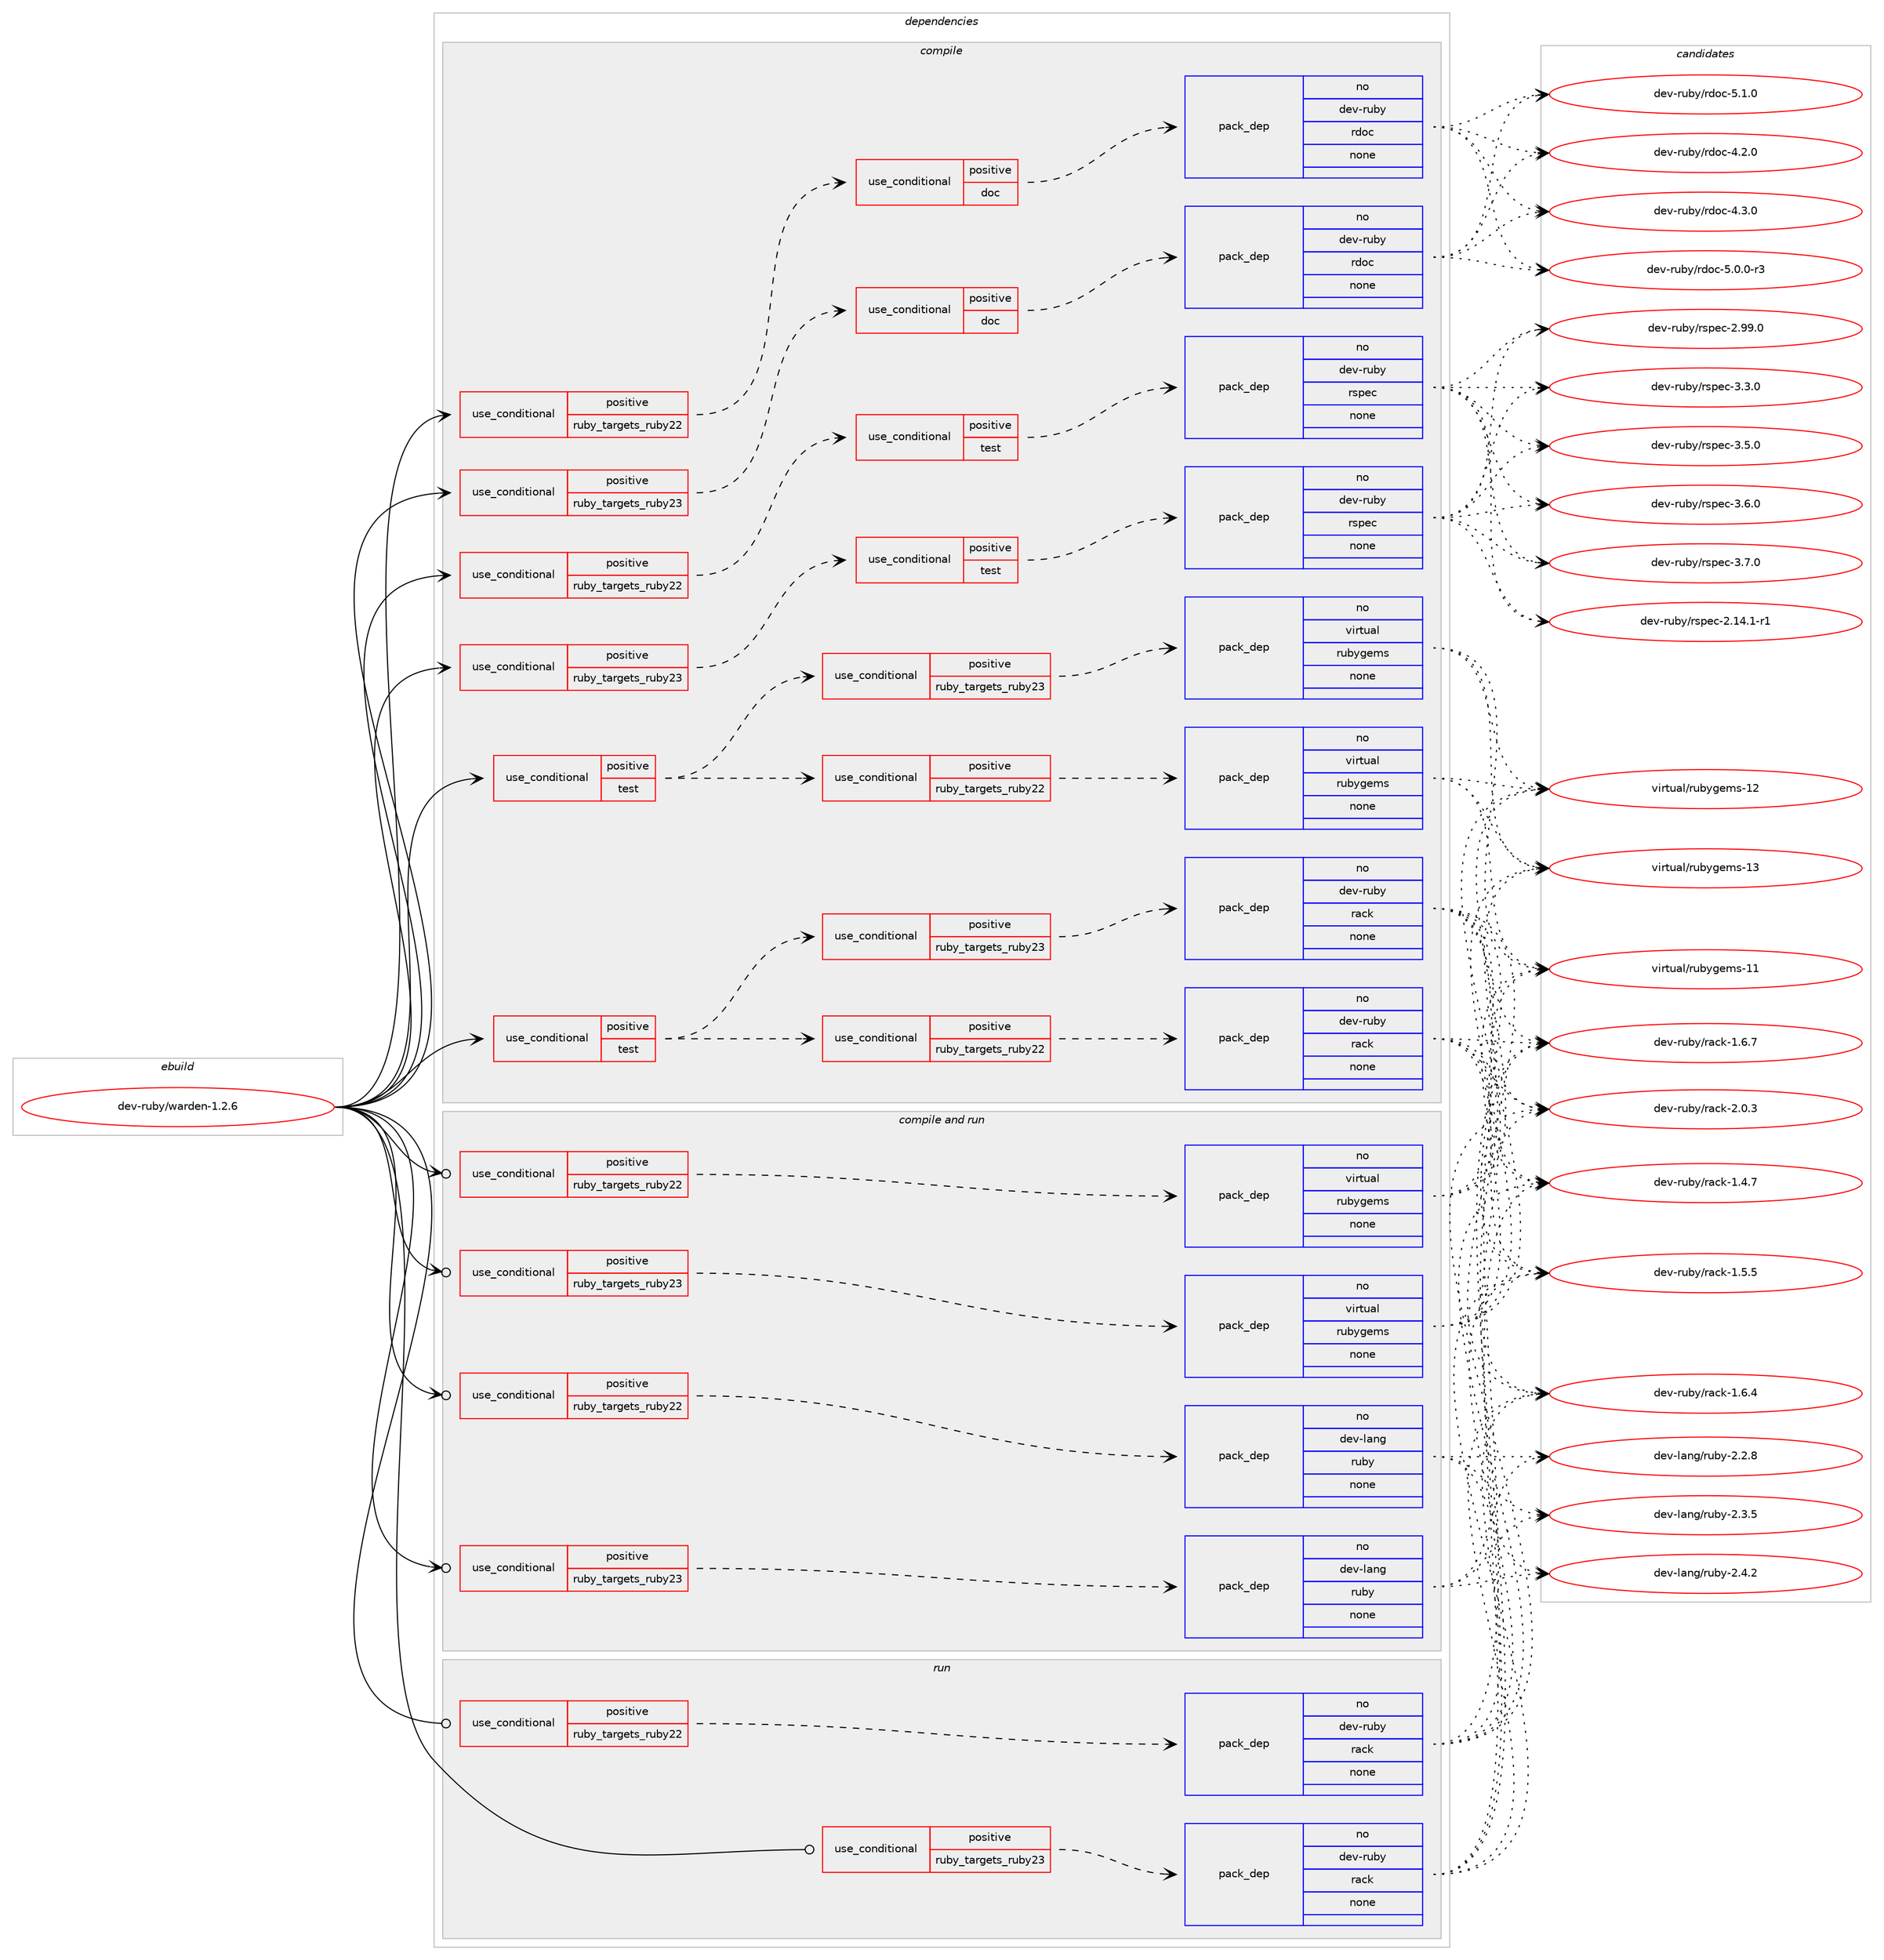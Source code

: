 digraph prolog {

# *************
# Graph options
# *************

newrank=true;
concentrate=true;
compound=true;
graph [rankdir=LR,fontname=Helvetica,fontsize=10,ranksep=1.5];#, ranksep=2.5, nodesep=0.2];
edge  [arrowhead=vee];
node  [fontname=Helvetica,fontsize=10];

# **********
# The ebuild
# **********

subgraph cluster_leftcol {
color=gray;
rank=same;
label=<<i>ebuild</i>>;
id [label="dev-ruby/warden-1.2.6", color=red, width=4, href="../dev-ruby/warden-1.2.6.svg"];
}

# ****************
# The dependencies
# ****************

subgraph cluster_midcol {
color=gray;
label=<<i>dependencies</i>>;
subgraph cluster_compile {
fillcolor="#eeeeee";
style=filled;
label=<<i>compile</i>>;
subgraph cond76199 {
dependency277049 [label=<<TABLE BORDER="0" CELLBORDER="1" CELLSPACING="0" CELLPADDING="4"><TR><TD ROWSPAN="3" CELLPADDING="10">use_conditional</TD></TR><TR><TD>positive</TD></TR><TR><TD>ruby_targets_ruby22</TD></TR></TABLE>>, shape=none, color=red];
subgraph cond76200 {
dependency277050 [label=<<TABLE BORDER="0" CELLBORDER="1" CELLSPACING="0" CELLPADDING="4"><TR><TD ROWSPAN="3" CELLPADDING="10">use_conditional</TD></TR><TR><TD>positive</TD></TR><TR><TD>doc</TD></TR></TABLE>>, shape=none, color=red];
subgraph pack196734 {
dependency277051 [label=<<TABLE BORDER="0" CELLBORDER="1" CELLSPACING="0" CELLPADDING="4" WIDTH="220"><TR><TD ROWSPAN="6" CELLPADDING="30">pack_dep</TD></TR><TR><TD WIDTH="110">no</TD></TR><TR><TD>dev-ruby</TD></TR><TR><TD>rdoc</TD></TR><TR><TD>none</TD></TR><TR><TD></TD></TR></TABLE>>, shape=none, color=blue];
}
dependency277050:e -> dependency277051:w [weight=20,style="dashed",arrowhead="vee"];
}
dependency277049:e -> dependency277050:w [weight=20,style="dashed",arrowhead="vee"];
}
id:e -> dependency277049:w [weight=20,style="solid",arrowhead="vee"];
subgraph cond76201 {
dependency277052 [label=<<TABLE BORDER="0" CELLBORDER="1" CELLSPACING="0" CELLPADDING="4"><TR><TD ROWSPAN="3" CELLPADDING="10">use_conditional</TD></TR><TR><TD>positive</TD></TR><TR><TD>ruby_targets_ruby22</TD></TR></TABLE>>, shape=none, color=red];
subgraph cond76202 {
dependency277053 [label=<<TABLE BORDER="0" CELLBORDER="1" CELLSPACING="0" CELLPADDING="4"><TR><TD ROWSPAN="3" CELLPADDING="10">use_conditional</TD></TR><TR><TD>positive</TD></TR><TR><TD>test</TD></TR></TABLE>>, shape=none, color=red];
subgraph pack196735 {
dependency277054 [label=<<TABLE BORDER="0" CELLBORDER="1" CELLSPACING="0" CELLPADDING="4" WIDTH="220"><TR><TD ROWSPAN="6" CELLPADDING="30">pack_dep</TD></TR><TR><TD WIDTH="110">no</TD></TR><TR><TD>dev-ruby</TD></TR><TR><TD>rspec</TD></TR><TR><TD>none</TD></TR><TR><TD></TD></TR></TABLE>>, shape=none, color=blue];
}
dependency277053:e -> dependency277054:w [weight=20,style="dashed",arrowhead="vee"];
}
dependency277052:e -> dependency277053:w [weight=20,style="dashed",arrowhead="vee"];
}
id:e -> dependency277052:w [weight=20,style="solid",arrowhead="vee"];
subgraph cond76203 {
dependency277055 [label=<<TABLE BORDER="0" CELLBORDER="1" CELLSPACING="0" CELLPADDING="4"><TR><TD ROWSPAN="3" CELLPADDING="10">use_conditional</TD></TR><TR><TD>positive</TD></TR><TR><TD>ruby_targets_ruby23</TD></TR></TABLE>>, shape=none, color=red];
subgraph cond76204 {
dependency277056 [label=<<TABLE BORDER="0" CELLBORDER="1" CELLSPACING="0" CELLPADDING="4"><TR><TD ROWSPAN="3" CELLPADDING="10">use_conditional</TD></TR><TR><TD>positive</TD></TR><TR><TD>doc</TD></TR></TABLE>>, shape=none, color=red];
subgraph pack196736 {
dependency277057 [label=<<TABLE BORDER="0" CELLBORDER="1" CELLSPACING="0" CELLPADDING="4" WIDTH="220"><TR><TD ROWSPAN="6" CELLPADDING="30">pack_dep</TD></TR><TR><TD WIDTH="110">no</TD></TR><TR><TD>dev-ruby</TD></TR><TR><TD>rdoc</TD></TR><TR><TD>none</TD></TR><TR><TD></TD></TR></TABLE>>, shape=none, color=blue];
}
dependency277056:e -> dependency277057:w [weight=20,style="dashed",arrowhead="vee"];
}
dependency277055:e -> dependency277056:w [weight=20,style="dashed",arrowhead="vee"];
}
id:e -> dependency277055:w [weight=20,style="solid",arrowhead="vee"];
subgraph cond76205 {
dependency277058 [label=<<TABLE BORDER="0" CELLBORDER="1" CELLSPACING="0" CELLPADDING="4"><TR><TD ROWSPAN="3" CELLPADDING="10">use_conditional</TD></TR><TR><TD>positive</TD></TR><TR><TD>ruby_targets_ruby23</TD></TR></TABLE>>, shape=none, color=red];
subgraph cond76206 {
dependency277059 [label=<<TABLE BORDER="0" CELLBORDER="1" CELLSPACING="0" CELLPADDING="4"><TR><TD ROWSPAN="3" CELLPADDING="10">use_conditional</TD></TR><TR><TD>positive</TD></TR><TR><TD>test</TD></TR></TABLE>>, shape=none, color=red];
subgraph pack196737 {
dependency277060 [label=<<TABLE BORDER="0" CELLBORDER="1" CELLSPACING="0" CELLPADDING="4" WIDTH="220"><TR><TD ROWSPAN="6" CELLPADDING="30">pack_dep</TD></TR><TR><TD WIDTH="110">no</TD></TR><TR><TD>dev-ruby</TD></TR><TR><TD>rspec</TD></TR><TR><TD>none</TD></TR><TR><TD></TD></TR></TABLE>>, shape=none, color=blue];
}
dependency277059:e -> dependency277060:w [weight=20,style="dashed",arrowhead="vee"];
}
dependency277058:e -> dependency277059:w [weight=20,style="dashed",arrowhead="vee"];
}
id:e -> dependency277058:w [weight=20,style="solid",arrowhead="vee"];
subgraph cond76207 {
dependency277061 [label=<<TABLE BORDER="0" CELLBORDER="1" CELLSPACING="0" CELLPADDING="4"><TR><TD ROWSPAN="3" CELLPADDING="10">use_conditional</TD></TR><TR><TD>positive</TD></TR><TR><TD>test</TD></TR></TABLE>>, shape=none, color=red];
subgraph cond76208 {
dependency277062 [label=<<TABLE BORDER="0" CELLBORDER="1" CELLSPACING="0" CELLPADDING="4"><TR><TD ROWSPAN="3" CELLPADDING="10">use_conditional</TD></TR><TR><TD>positive</TD></TR><TR><TD>ruby_targets_ruby22</TD></TR></TABLE>>, shape=none, color=red];
subgraph pack196738 {
dependency277063 [label=<<TABLE BORDER="0" CELLBORDER="1" CELLSPACING="0" CELLPADDING="4" WIDTH="220"><TR><TD ROWSPAN="6" CELLPADDING="30">pack_dep</TD></TR><TR><TD WIDTH="110">no</TD></TR><TR><TD>dev-ruby</TD></TR><TR><TD>rack</TD></TR><TR><TD>none</TD></TR><TR><TD></TD></TR></TABLE>>, shape=none, color=blue];
}
dependency277062:e -> dependency277063:w [weight=20,style="dashed",arrowhead="vee"];
}
dependency277061:e -> dependency277062:w [weight=20,style="dashed",arrowhead="vee"];
subgraph cond76209 {
dependency277064 [label=<<TABLE BORDER="0" CELLBORDER="1" CELLSPACING="0" CELLPADDING="4"><TR><TD ROWSPAN="3" CELLPADDING="10">use_conditional</TD></TR><TR><TD>positive</TD></TR><TR><TD>ruby_targets_ruby23</TD></TR></TABLE>>, shape=none, color=red];
subgraph pack196739 {
dependency277065 [label=<<TABLE BORDER="0" CELLBORDER="1" CELLSPACING="0" CELLPADDING="4" WIDTH="220"><TR><TD ROWSPAN="6" CELLPADDING="30">pack_dep</TD></TR><TR><TD WIDTH="110">no</TD></TR><TR><TD>dev-ruby</TD></TR><TR><TD>rack</TD></TR><TR><TD>none</TD></TR><TR><TD></TD></TR></TABLE>>, shape=none, color=blue];
}
dependency277064:e -> dependency277065:w [weight=20,style="dashed",arrowhead="vee"];
}
dependency277061:e -> dependency277064:w [weight=20,style="dashed",arrowhead="vee"];
}
id:e -> dependency277061:w [weight=20,style="solid",arrowhead="vee"];
subgraph cond76210 {
dependency277066 [label=<<TABLE BORDER="0" CELLBORDER="1" CELLSPACING="0" CELLPADDING="4"><TR><TD ROWSPAN="3" CELLPADDING="10">use_conditional</TD></TR><TR><TD>positive</TD></TR><TR><TD>test</TD></TR></TABLE>>, shape=none, color=red];
subgraph cond76211 {
dependency277067 [label=<<TABLE BORDER="0" CELLBORDER="1" CELLSPACING="0" CELLPADDING="4"><TR><TD ROWSPAN="3" CELLPADDING="10">use_conditional</TD></TR><TR><TD>positive</TD></TR><TR><TD>ruby_targets_ruby22</TD></TR></TABLE>>, shape=none, color=red];
subgraph pack196740 {
dependency277068 [label=<<TABLE BORDER="0" CELLBORDER="1" CELLSPACING="0" CELLPADDING="4" WIDTH="220"><TR><TD ROWSPAN="6" CELLPADDING="30">pack_dep</TD></TR><TR><TD WIDTH="110">no</TD></TR><TR><TD>virtual</TD></TR><TR><TD>rubygems</TD></TR><TR><TD>none</TD></TR><TR><TD></TD></TR></TABLE>>, shape=none, color=blue];
}
dependency277067:e -> dependency277068:w [weight=20,style="dashed",arrowhead="vee"];
}
dependency277066:e -> dependency277067:w [weight=20,style="dashed",arrowhead="vee"];
subgraph cond76212 {
dependency277069 [label=<<TABLE BORDER="0" CELLBORDER="1" CELLSPACING="0" CELLPADDING="4"><TR><TD ROWSPAN="3" CELLPADDING="10">use_conditional</TD></TR><TR><TD>positive</TD></TR><TR><TD>ruby_targets_ruby23</TD></TR></TABLE>>, shape=none, color=red];
subgraph pack196741 {
dependency277070 [label=<<TABLE BORDER="0" CELLBORDER="1" CELLSPACING="0" CELLPADDING="4" WIDTH="220"><TR><TD ROWSPAN="6" CELLPADDING="30">pack_dep</TD></TR><TR><TD WIDTH="110">no</TD></TR><TR><TD>virtual</TD></TR><TR><TD>rubygems</TD></TR><TR><TD>none</TD></TR><TR><TD></TD></TR></TABLE>>, shape=none, color=blue];
}
dependency277069:e -> dependency277070:w [weight=20,style="dashed",arrowhead="vee"];
}
dependency277066:e -> dependency277069:w [weight=20,style="dashed",arrowhead="vee"];
}
id:e -> dependency277066:w [weight=20,style="solid",arrowhead="vee"];
}
subgraph cluster_compileandrun {
fillcolor="#eeeeee";
style=filled;
label=<<i>compile and run</i>>;
subgraph cond76213 {
dependency277071 [label=<<TABLE BORDER="0" CELLBORDER="1" CELLSPACING="0" CELLPADDING="4"><TR><TD ROWSPAN="3" CELLPADDING="10">use_conditional</TD></TR><TR><TD>positive</TD></TR><TR><TD>ruby_targets_ruby22</TD></TR></TABLE>>, shape=none, color=red];
subgraph pack196742 {
dependency277072 [label=<<TABLE BORDER="0" CELLBORDER="1" CELLSPACING="0" CELLPADDING="4" WIDTH="220"><TR><TD ROWSPAN="6" CELLPADDING="30">pack_dep</TD></TR><TR><TD WIDTH="110">no</TD></TR><TR><TD>dev-lang</TD></TR><TR><TD>ruby</TD></TR><TR><TD>none</TD></TR><TR><TD></TD></TR></TABLE>>, shape=none, color=blue];
}
dependency277071:e -> dependency277072:w [weight=20,style="dashed",arrowhead="vee"];
}
id:e -> dependency277071:w [weight=20,style="solid",arrowhead="odotvee"];
subgraph cond76214 {
dependency277073 [label=<<TABLE BORDER="0" CELLBORDER="1" CELLSPACING="0" CELLPADDING="4"><TR><TD ROWSPAN="3" CELLPADDING="10">use_conditional</TD></TR><TR><TD>positive</TD></TR><TR><TD>ruby_targets_ruby22</TD></TR></TABLE>>, shape=none, color=red];
subgraph pack196743 {
dependency277074 [label=<<TABLE BORDER="0" CELLBORDER="1" CELLSPACING="0" CELLPADDING="4" WIDTH="220"><TR><TD ROWSPAN="6" CELLPADDING="30">pack_dep</TD></TR><TR><TD WIDTH="110">no</TD></TR><TR><TD>virtual</TD></TR><TR><TD>rubygems</TD></TR><TR><TD>none</TD></TR><TR><TD></TD></TR></TABLE>>, shape=none, color=blue];
}
dependency277073:e -> dependency277074:w [weight=20,style="dashed",arrowhead="vee"];
}
id:e -> dependency277073:w [weight=20,style="solid",arrowhead="odotvee"];
subgraph cond76215 {
dependency277075 [label=<<TABLE BORDER="0" CELLBORDER="1" CELLSPACING="0" CELLPADDING="4"><TR><TD ROWSPAN="3" CELLPADDING="10">use_conditional</TD></TR><TR><TD>positive</TD></TR><TR><TD>ruby_targets_ruby23</TD></TR></TABLE>>, shape=none, color=red];
subgraph pack196744 {
dependency277076 [label=<<TABLE BORDER="0" CELLBORDER="1" CELLSPACING="0" CELLPADDING="4" WIDTH="220"><TR><TD ROWSPAN="6" CELLPADDING="30">pack_dep</TD></TR><TR><TD WIDTH="110">no</TD></TR><TR><TD>dev-lang</TD></TR><TR><TD>ruby</TD></TR><TR><TD>none</TD></TR><TR><TD></TD></TR></TABLE>>, shape=none, color=blue];
}
dependency277075:e -> dependency277076:w [weight=20,style="dashed",arrowhead="vee"];
}
id:e -> dependency277075:w [weight=20,style="solid",arrowhead="odotvee"];
subgraph cond76216 {
dependency277077 [label=<<TABLE BORDER="0" CELLBORDER="1" CELLSPACING="0" CELLPADDING="4"><TR><TD ROWSPAN="3" CELLPADDING="10">use_conditional</TD></TR><TR><TD>positive</TD></TR><TR><TD>ruby_targets_ruby23</TD></TR></TABLE>>, shape=none, color=red];
subgraph pack196745 {
dependency277078 [label=<<TABLE BORDER="0" CELLBORDER="1" CELLSPACING="0" CELLPADDING="4" WIDTH="220"><TR><TD ROWSPAN="6" CELLPADDING="30">pack_dep</TD></TR><TR><TD WIDTH="110">no</TD></TR><TR><TD>virtual</TD></TR><TR><TD>rubygems</TD></TR><TR><TD>none</TD></TR><TR><TD></TD></TR></TABLE>>, shape=none, color=blue];
}
dependency277077:e -> dependency277078:w [weight=20,style="dashed",arrowhead="vee"];
}
id:e -> dependency277077:w [weight=20,style="solid",arrowhead="odotvee"];
}
subgraph cluster_run {
fillcolor="#eeeeee";
style=filled;
label=<<i>run</i>>;
subgraph cond76217 {
dependency277079 [label=<<TABLE BORDER="0" CELLBORDER="1" CELLSPACING="0" CELLPADDING="4"><TR><TD ROWSPAN="3" CELLPADDING="10">use_conditional</TD></TR><TR><TD>positive</TD></TR><TR><TD>ruby_targets_ruby22</TD></TR></TABLE>>, shape=none, color=red];
subgraph pack196746 {
dependency277080 [label=<<TABLE BORDER="0" CELLBORDER="1" CELLSPACING="0" CELLPADDING="4" WIDTH="220"><TR><TD ROWSPAN="6" CELLPADDING="30">pack_dep</TD></TR><TR><TD WIDTH="110">no</TD></TR><TR><TD>dev-ruby</TD></TR><TR><TD>rack</TD></TR><TR><TD>none</TD></TR><TR><TD></TD></TR></TABLE>>, shape=none, color=blue];
}
dependency277079:e -> dependency277080:w [weight=20,style="dashed",arrowhead="vee"];
}
id:e -> dependency277079:w [weight=20,style="solid",arrowhead="odot"];
subgraph cond76218 {
dependency277081 [label=<<TABLE BORDER="0" CELLBORDER="1" CELLSPACING="0" CELLPADDING="4"><TR><TD ROWSPAN="3" CELLPADDING="10">use_conditional</TD></TR><TR><TD>positive</TD></TR><TR><TD>ruby_targets_ruby23</TD></TR></TABLE>>, shape=none, color=red];
subgraph pack196747 {
dependency277082 [label=<<TABLE BORDER="0" CELLBORDER="1" CELLSPACING="0" CELLPADDING="4" WIDTH="220"><TR><TD ROWSPAN="6" CELLPADDING="30">pack_dep</TD></TR><TR><TD WIDTH="110">no</TD></TR><TR><TD>dev-ruby</TD></TR><TR><TD>rack</TD></TR><TR><TD>none</TD></TR><TR><TD></TD></TR></TABLE>>, shape=none, color=blue];
}
dependency277081:e -> dependency277082:w [weight=20,style="dashed",arrowhead="vee"];
}
id:e -> dependency277081:w [weight=20,style="solid",arrowhead="odot"];
}
}

# **************
# The candidates
# **************

subgraph cluster_choices {
rank=same;
color=gray;
label=<<i>candidates</i>>;

subgraph choice196734 {
color=black;
nodesep=1;
choice10010111845114117981214711410011199455246504648 [label="dev-ruby/rdoc-4.2.0", color=red, width=4,href="../dev-ruby/rdoc-4.2.0.svg"];
choice10010111845114117981214711410011199455246514648 [label="dev-ruby/rdoc-4.3.0", color=red, width=4,href="../dev-ruby/rdoc-4.3.0.svg"];
choice100101118451141179812147114100111994553464846484511451 [label="dev-ruby/rdoc-5.0.0-r3", color=red, width=4,href="../dev-ruby/rdoc-5.0.0-r3.svg"];
choice10010111845114117981214711410011199455346494648 [label="dev-ruby/rdoc-5.1.0", color=red, width=4,href="../dev-ruby/rdoc-5.1.0.svg"];
dependency277051:e -> choice10010111845114117981214711410011199455246504648:w [style=dotted,weight="100"];
dependency277051:e -> choice10010111845114117981214711410011199455246514648:w [style=dotted,weight="100"];
dependency277051:e -> choice100101118451141179812147114100111994553464846484511451:w [style=dotted,weight="100"];
dependency277051:e -> choice10010111845114117981214711410011199455346494648:w [style=dotted,weight="100"];
}
subgraph choice196735 {
color=black;
nodesep=1;
choice10010111845114117981214711411511210199455046495246494511449 [label="dev-ruby/rspec-2.14.1-r1", color=red, width=4,href="../dev-ruby/rspec-2.14.1-r1.svg"];
choice1001011184511411798121471141151121019945504657574648 [label="dev-ruby/rspec-2.99.0", color=red, width=4,href="../dev-ruby/rspec-2.99.0.svg"];
choice10010111845114117981214711411511210199455146514648 [label="dev-ruby/rspec-3.3.0", color=red, width=4,href="../dev-ruby/rspec-3.3.0.svg"];
choice10010111845114117981214711411511210199455146534648 [label="dev-ruby/rspec-3.5.0", color=red, width=4,href="../dev-ruby/rspec-3.5.0.svg"];
choice10010111845114117981214711411511210199455146544648 [label="dev-ruby/rspec-3.6.0", color=red, width=4,href="../dev-ruby/rspec-3.6.0.svg"];
choice10010111845114117981214711411511210199455146554648 [label="dev-ruby/rspec-3.7.0", color=red, width=4,href="../dev-ruby/rspec-3.7.0.svg"];
dependency277054:e -> choice10010111845114117981214711411511210199455046495246494511449:w [style=dotted,weight="100"];
dependency277054:e -> choice1001011184511411798121471141151121019945504657574648:w [style=dotted,weight="100"];
dependency277054:e -> choice10010111845114117981214711411511210199455146514648:w [style=dotted,weight="100"];
dependency277054:e -> choice10010111845114117981214711411511210199455146534648:w [style=dotted,weight="100"];
dependency277054:e -> choice10010111845114117981214711411511210199455146544648:w [style=dotted,weight="100"];
dependency277054:e -> choice10010111845114117981214711411511210199455146554648:w [style=dotted,weight="100"];
}
subgraph choice196736 {
color=black;
nodesep=1;
choice10010111845114117981214711410011199455246504648 [label="dev-ruby/rdoc-4.2.0", color=red, width=4,href="../dev-ruby/rdoc-4.2.0.svg"];
choice10010111845114117981214711410011199455246514648 [label="dev-ruby/rdoc-4.3.0", color=red, width=4,href="../dev-ruby/rdoc-4.3.0.svg"];
choice100101118451141179812147114100111994553464846484511451 [label="dev-ruby/rdoc-5.0.0-r3", color=red, width=4,href="../dev-ruby/rdoc-5.0.0-r3.svg"];
choice10010111845114117981214711410011199455346494648 [label="dev-ruby/rdoc-5.1.0", color=red, width=4,href="../dev-ruby/rdoc-5.1.0.svg"];
dependency277057:e -> choice10010111845114117981214711410011199455246504648:w [style=dotted,weight="100"];
dependency277057:e -> choice10010111845114117981214711410011199455246514648:w [style=dotted,weight="100"];
dependency277057:e -> choice100101118451141179812147114100111994553464846484511451:w [style=dotted,weight="100"];
dependency277057:e -> choice10010111845114117981214711410011199455346494648:w [style=dotted,weight="100"];
}
subgraph choice196737 {
color=black;
nodesep=1;
choice10010111845114117981214711411511210199455046495246494511449 [label="dev-ruby/rspec-2.14.1-r1", color=red, width=4,href="../dev-ruby/rspec-2.14.1-r1.svg"];
choice1001011184511411798121471141151121019945504657574648 [label="dev-ruby/rspec-2.99.0", color=red, width=4,href="../dev-ruby/rspec-2.99.0.svg"];
choice10010111845114117981214711411511210199455146514648 [label="dev-ruby/rspec-3.3.0", color=red, width=4,href="../dev-ruby/rspec-3.3.0.svg"];
choice10010111845114117981214711411511210199455146534648 [label="dev-ruby/rspec-3.5.0", color=red, width=4,href="../dev-ruby/rspec-3.5.0.svg"];
choice10010111845114117981214711411511210199455146544648 [label="dev-ruby/rspec-3.6.0", color=red, width=4,href="../dev-ruby/rspec-3.6.0.svg"];
choice10010111845114117981214711411511210199455146554648 [label="dev-ruby/rspec-3.7.0", color=red, width=4,href="../dev-ruby/rspec-3.7.0.svg"];
dependency277060:e -> choice10010111845114117981214711411511210199455046495246494511449:w [style=dotted,weight="100"];
dependency277060:e -> choice1001011184511411798121471141151121019945504657574648:w [style=dotted,weight="100"];
dependency277060:e -> choice10010111845114117981214711411511210199455146514648:w [style=dotted,weight="100"];
dependency277060:e -> choice10010111845114117981214711411511210199455146534648:w [style=dotted,weight="100"];
dependency277060:e -> choice10010111845114117981214711411511210199455146544648:w [style=dotted,weight="100"];
dependency277060:e -> choice10010111845114117981214711411511210199455146554648:w [style=dotted,weight="100"];
}
subgraph choice196738 {
color=black;
nodesep=1;
choice1001011184511411798121471149799107454946524655 [label="dev-ruby/rack-1.4.7", color=red, width=4,href="../dev-ruby/rack-1.4.7.svg"];
choice1001011184511411798121471149799107454946534653 [label="dev-ruby/rack-1.5.5", color=red, width=4,href="../dev-ruby/rack-1.5.5.svg"];
choice1001011184511411798121471149799107454946544652 [label="dev-ruby/rack-1.6.4", color=red, width=4,href="../dev-ruby/rack-1.6.4.svg"];
choice1001011184511411798121471149799107454946544655 [label="dev-ruby/rack-1.6.7", color=red, width=4,href="../dev-ruby/rack-1.6.7.svg"];
choice1001011184511411798121471149799107455046484651 [label="dev-ruby/rack-2.0.3", color=red, width=4,href="../dev-ruby/rack-2.0.3.svg"];
dependency277063:e -> choice1001011184511411798121471149799107454946524655:w [style=dotted,weight="100"];
dependency277063:e -> choice1001011184511411798121471149799107454946534653:w [style=dotted,weight="100"];
dependency277063:e -> choice1001011184511411798121471149799107454946544652:w [style=dotted,weight="100"];
dependency277063:e -> choice1001011184511411798121471149799107454946544655:w [style=dotted,weight="100"];
dependency277063:e -> choice1001011184511411798121471149799107455046484651:w [style=dotted,weight="100"];
}
subgraph choice196739 {
color=black;
nodesep=1;
choice1001011184511411798121471149799107454946524655 [label="dev-ruby/rack-1.4.7", color=red, width=4,href="../dev-ruby/rack-1.4.7.svg"];
choice1001011184511411798121471149799107454946534653 [label="dev-ruby/rack-1.5.5", color=red, width=4,href="../dev-ruby/rack-1.5.5.svg"];
choice1001011184511411798121471149799107454946544652 [label="dev-ruby/rack-1.6.4", color=red, width=4,href="../dev-ruby/rack-1.6.4.svg"];
choice1001011184511411798121471149799107454946544655 [label="dev-ruby/rack-1.6.7", color=red, width=4,href="../dev-ruby/rack-1.6.7.svg"];
choice1001011184511411798121471149799107455046484651 [label="dev-ruby/rack-2.0.3", color=red, width=4,href="../dev-ruby/rack-2.0.3.svg"];
dependency277065:e -> choice1001011184511411798121471149799107454946524655:w [style=dotted,weight="100"];
dependency277065:e -> choice1001011184511411798121471149799107454946534653:w [style=dotted,weight="100"];
dependency277065:e -> choice1001011184511411798121471149799107454946544652:w [style=dotted,weight="100"];
dependency277065:e -> choice1001011184511411798121471149799107454946544655:w [style=dotted,weight="100"];
dependency277065:e -> choice1001011184511411798121471149799107455046484651:w [style=dotted,weight="100"];
}
subgraph choice196740 {
color=black;
nodesep=1;
choice118105114116117971084711411798121103101109115454949 [label="virtual/rubygems-11", color=red, width=4,href="../virtual/rubygems-11.svg"];
choice118105114116117971084711411798121103101109115454950 [label="virtual/rubygems-12", color=red, width=4,href="../virtual/rubygems-12.svg"];
choice118105114116117971084711411798121103101109115454951 [label="virtual/rubygems-13", color=red, width=4,href="../virtual/rubygems-13.svg"];
dependency277068:e -> choice118105114116117971084711411798121103101109115454949:w [style=dotted,weight="100"];
dependency277068:e -> choice118105114116117971084711411798121103101109115454950:w [style=dotted,weight="100"];
dependency277068:e -> choice118105114116117971084711411798121103101109115454951:w [style=dotted,weight="100"];
}
subgraph choice196741 {
color=black;
nodesep=1;
choice118105114116117971084711411798121103101109115454949 [label="virtual/rubygems-11", color=red, width=4,href="../virtual/rubygems-11.svg"];
choice118105114116117971084711411798121103101109115454950 [label="virtual/rubygems-12", color=red, width=4,href="../virtual/rubygems-12.svg"];
choice118105114116117971084711411798121103101109115454951 [label="virtual/rubygems-13", color=red, width=4,href="../virtual/rubygems-13.svg"];
dependency277070:e -> choice118105114116117971084711411798121103101109115454949:w [style=dotted,weight="100"];
dependency277070:e -> choice118105114116117971084711411798121103101109115454950:w [style=dotted,weight="100"];
dependency277070:e -> choice118105114116117971084711411798121103101109115454951:w [style=dotted,weight="100"];
}
subgraph choice196742 {
color=black;
nodesep=1;
choice10010111845108971101034711411798121455046504656 [label="dev-lang/ruby-2.2.8", color=red, width=4,href="../dev-lang/ruby-2.2.8.svg"];
choice10010111845108971101034711411798121455046514653 [label="dev-lang/ruby-2.3.5", color=red, width=4,href="../dev-lang/ruby-2.3.5.svg"];
choice10010111845108971101034711411798121455046524650 [label="dev-lang/ruby-2.4.2", color=red, width=4,href="../dev-lang/ruby-2.4.2.svg"];
dependency277072:e -> choice10010111845108971101034711411798121455046504656:w [style=dotted,weight="100"];
dependency277072:e -> choice10010111845108971101034711411798121455046514653:w [style=dotted,weight="100"];
dependency277072:e -> choice10010111845108971101034711411798121455046524650:w [style=dotted,weight="100"];
}
subgraph choice196743 {
color=black;
nodesep=1;
choice118105114116117971084711411798121103101109115454949 [label="virtual/rubygems-11", color=red, width=4,href="../virtual/rubygems-11.svg"];
choice118105114116117971084711411798121103101109115454950 [label="virtual/rubygems-12", color=red, width=4,href="../virtual/rubygems-12.svg"];
choice118105114116117971084711411798121103101109115454951 [label="virtual/rubygems-13", color=red, width=4,href="../virtual/rubygems-13.svg"];
dependency277074:e -> choice118105114116117971084711411798121103101109115454949:w [style=dotted,weight="100"];
dependency277074:e -> choice118105114116117971084711411798121103101109115454950:w [style=dotted,weight="100"];
dependency277074:e -> choice118105114116117971084711411798121103101109115454951:w [style=dotted,weight="100"];
}
subgraph choice196744 {
color=black;
nodesep=1;
choice10010111845108971101034711411798121455046504656 [label="dev-lang/ruby-2.2.8", color=red, width=4,href="../dev-lang/ruby-2.2.8.svg"];
choice10010111845108971101034711411798121455046514653 [label="dev-lang/ruby-2.3.5", color=red, width=4,href="../dev-lang/ruby-2.3.5.svg"];
choice10010111845108971101034711411798121455046524650 [label="dev-lang/ruby-2.4.2", color=red, width=4,href="../dev-lang/ruby-2.4.2.svg"];
dependency277076:e -> choice10010111845108971101034711411798121455046504656:w [style=dotted,weight="100"];
dependency277076:e -> choice10010111845108971101034711411798121455046514653:w [style=dotted,weight="100"];
dependency277076:e -> choice10010111845108971101034711411798121455046524650:w [style=dotted,weight="100"];
}
subgraph choice196745 {
color=black;
nodesep=1;
choice118105114116117971084711411798121103101109115454949 [label="virtual/rubygems-11", color=red, width=4,href="../virtual/rubygems-11.svg"];
choice118105114116117971084711411798121103101109115454950 [label="virtual/rubygems-12", color=red, width=4,href="../virtual/rubygems-12.svg"];
choice118105114116117971084711411798121103101109115454951 [label="virtual/rubygems-13", color=red, width=4,href="../virtual/rubygems-13.svg"];
dependency277078:e -> choice118105114116117971084711411798121103101109115454949:w [style=dotted,weight="100"];
dependency277078:e -> choice118105114116117971084711411798121103101109115454950:w [style=dotted,weight="100"];
dependency277078:e -> choice118105114116117971084711411798121103101109115454951:w [style=dotted,weight="100"];
}
subgraph choice196746 {
color=black;
nodesep=1;
choice1001011184511411798121471149799107454946524655 [label="dev-ruby/rack-1.4.7", color=red, width=4,href="../dev-ruby/rack-1.4.7.svg"];
choice1001011184511411798121471149799107454946534653 [label="dev-ruby/rack-1.5.5", color=red, width=4,href="../dev-ruby/rack-1.5.5.svg"];
choice1001011184511411798121471149799107454946544652 [label="dev-ruby/rack-1.6.4", color=red, width=4,href="../dev-ruby/rack-1.6.4.svg"];
choice1001011184511411798121471149799107454946544655 [label="dev-ruby/rack-1.6.7", color=red, width=4,href="../dev-ruby/rack-1.6.7.svg"];
choice1001011184511411798121471149799107455046484651 [label="dev-ruby/rack-2.0.3", color=red, width=4,href="../dev-ruby/rack-2.0.3.svg"];
dependency277080:e -> choice1001011184511411798121471149799107454946524655:w [style=dotted,weight="100"];
dependency277080:e -> choice1001011184511411798121471149799107454946534653:w [style=dotted,weight="100"];
dependency277080:e -> choice1001011184511411798121471149799107454946544652:w [style=dotted,weight="100"];
dependency277080:e -> choice1001011184511411798121471149799107454946544655:w [style=dotted,weight="100"];
dependency277080:e -> choice1001011184511411798121471149799107455046484651:w [style=dotted,weight="100"];
}
subgraph choice196747 {
color=black;
nodesep=1;
choice1001011184511411798121471149799107454946524655 [label="dev-ruby/rack-1.4.7", color=red, width=4,href="../dev-ruby/rack-1.4.7.svg"];
choice1001011184511411798121471149799107454946534653 [label="dev-ruby/rack-1.5.5", color=red, width=4,href="../dev-ruby/rack-1.5.5.svg"];
choice1001011184511411798121471149799107454946544652 [label="dev-ruby/rack-1.6.4", color=red, width=4,href="../dev-ruby/rack-1.6.4.svg"];
choice1001011184511411798121471149799107454946544655 [label="dev-ruby/rack-1.6.7", color=red, width=4,href="../dev-ruby/rack-1.6.7.svg"];
choice1001011184511411798121471149799107455046484651 [label="dev-ruby/rack-2.0.3", color=red, width=4,href="../dev-ruby/rack-2.0.3.svg"];
dependency277082:e -> choice1001011184511411798121471149799107454946524655:w [style=dotted,weight="100"];
dependency277082:e -> choice1001011184511411798121471149799107454946534653:w [style=dotted,weight="100"];
dependency277082:e -> choice1001011184511411798121471149799107454946544652:w [style=dotted,weight="100"];
dependency277082:e -> choice1001011184511411798121471149799107454946544655:w [style=dotted,weight="100"];
dependency277082:e -> choice1001011184511411798121471149799107455046484651:w [style=dotted,weight="100"];
}
}

}
